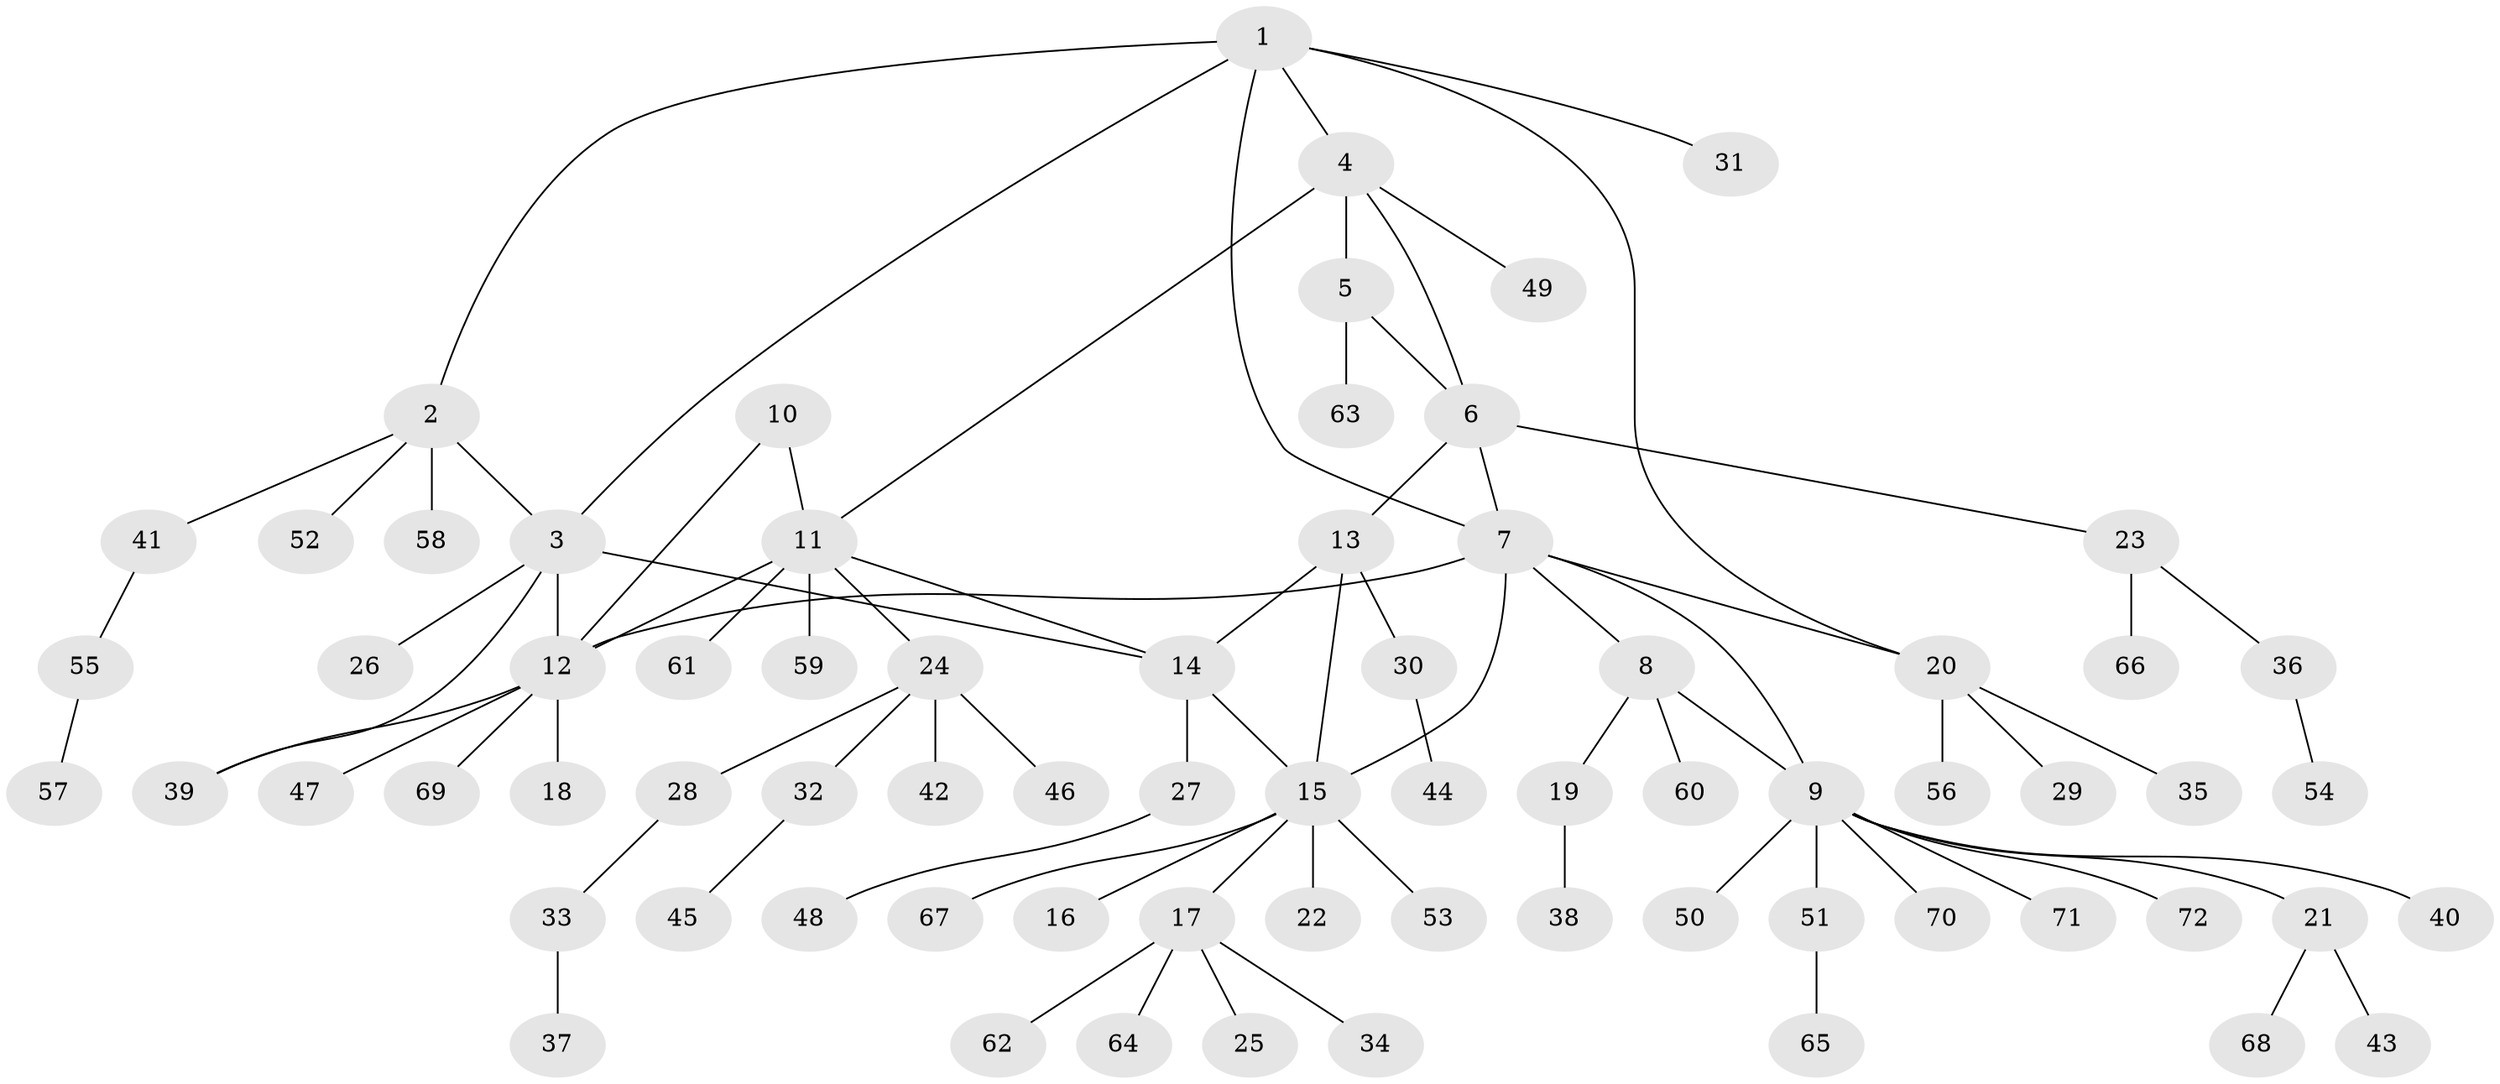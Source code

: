 // Generated by graph-tools (version 1.1) at 2025/26/03/09/25 03:26:44]
// undirected, 72 vertices, 84 edges
graph export_dot {
graph [start="1"]
  node [color=gray90,style=filled];
  1;
  2;
  3;
  4;
  5;
  6;
  7;
  8;
  9;
  10;
  11;
  12;
  13;
  14;
  15;
  16;
  17;
  18;
  19;
  20;
  21;
  22;
  23;
  24;
  25;
  26;
  27;
  28;
  29;
  30;
  31;
  32;
  33;
  34;
  35;
  36;
  37;
  38;
  39;
  40;
  41;
  42;
  43;
  44;
  45;
  46;
  47;
  48;
  49;
  50;
  51;
  52;
  53;
  54;
  55;
  56;
  57;
  58;
  59;
  60;
  61;
  62;
  63;
  64;
  65;
  66;
  67;
  68;
  69;
  70;
  71;
  72;
  1 -- 2;
  1 -- 3;
  1 -- 4;
  1 -- 7;
  1 -- 20;
  1 -- 31;
  2 -- 3;
  2 -- 41;
  2 -- 52;
  2 -- 58;
  3 -- 12;
  3 -- 14;
  3 -- 26;
  3 -- 39;
  4 -- 5;
  4 -- 6;
  4 -- 11;
  4 -- 49;
  5 -- 6;
  5 -- 63;
  6 -- 7;
  6 -- 13;
  6 -- 23;
  7 -- 8;
  7 -- 9;
  7 -- 12;
  7 -- 15;
  7 -- 20;
  8 -- 9;
  8 -- 19;
  8 -- 60;
  9 -- 21;
  9 -- 40;
  9 -- 50;
  9 -- 51;
  9 -- 70;
  9 -- 71;
  9 -- 72;
  10 -- 11;
  10 -- 12;
  11 -- 12;
  11 -- 14;
  11 -- 24;
  11 -- 59;
  11 -- 61;
  12 -- 18;
  12 -- 39;
  12 -- 47;
  12 -- 69;
  13 -- 14;
  13 -- 15;
  13 -- 30;
  14 -- 15;
  14 -- 27;
  15 -- 16;
  15 -- 17;
  15 -- 22;
  15 -- 53;
  15 -- 67;
  17 -- 25;
  17 -- 34;
  17 -- 62;
  17 -- 64;
  19 -- 38;
  20 -- 29;
  20 -- 35;
  20 -- 56;
  21 -- 43;
  21 -- 68;
  23 -- 36;
  23 -- 66;
  24 -- 28;
  24 -- 32;
  24 -- 42;
  24 -- 46;
  27 -- 48;
  28 -- 33;
  30 -- 44;
  32 -- 45;
  33 -- 37;
  36 -- 54;
  41 -- 55;
  51 -- 65;
  55 -- 57;
}
